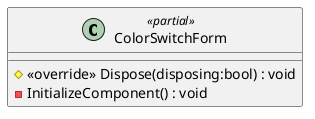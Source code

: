 @startuml
class ColorSwitchForm <<partial>> {
    # <<override>> Dispose(disposing:bool) : void
    - InitializeComponent() : void
}
@enduml
